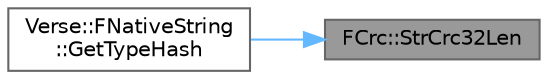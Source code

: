 digraph "FCrc::StrCrc32Len"
{
 // INTERACTIVE_SVG=YES
 // LATEX_PDF_SIZE
  bgcolor="transparent";
  edge [fontname=Helvetica,fontsize=10,labelfontname=Helvetica,labelfontsize=10];
  node [fontname=Helvetica,fontsize=10,shape=box,height=0.2,width=0.4];
  rankdir="RL";
  Node1 [id="Node000001",label="FCrc::StrCrc32Len",height=0.2,width=0.4,color="gray40", fillcolor="grey60", style="filled", fontcolor="black",tooltip="String CRC."];
  Node1 -> Node2 [id="edge1_Node000001_Node000002",dir="back",color="steelblue1",style="solid",tooltip=" "];
  Node2 [id="Node000002",label="Verse::FNativeString\l::GetTypeHash",height=0.2,width=0.4,color="grey40", fillcolor="white", style="filled",URL="$d2/d52/classVerse_1_1FNativeString.html#aaa142c8382a4b31df00e75f5f75a5276",tooltip=" "];
}
